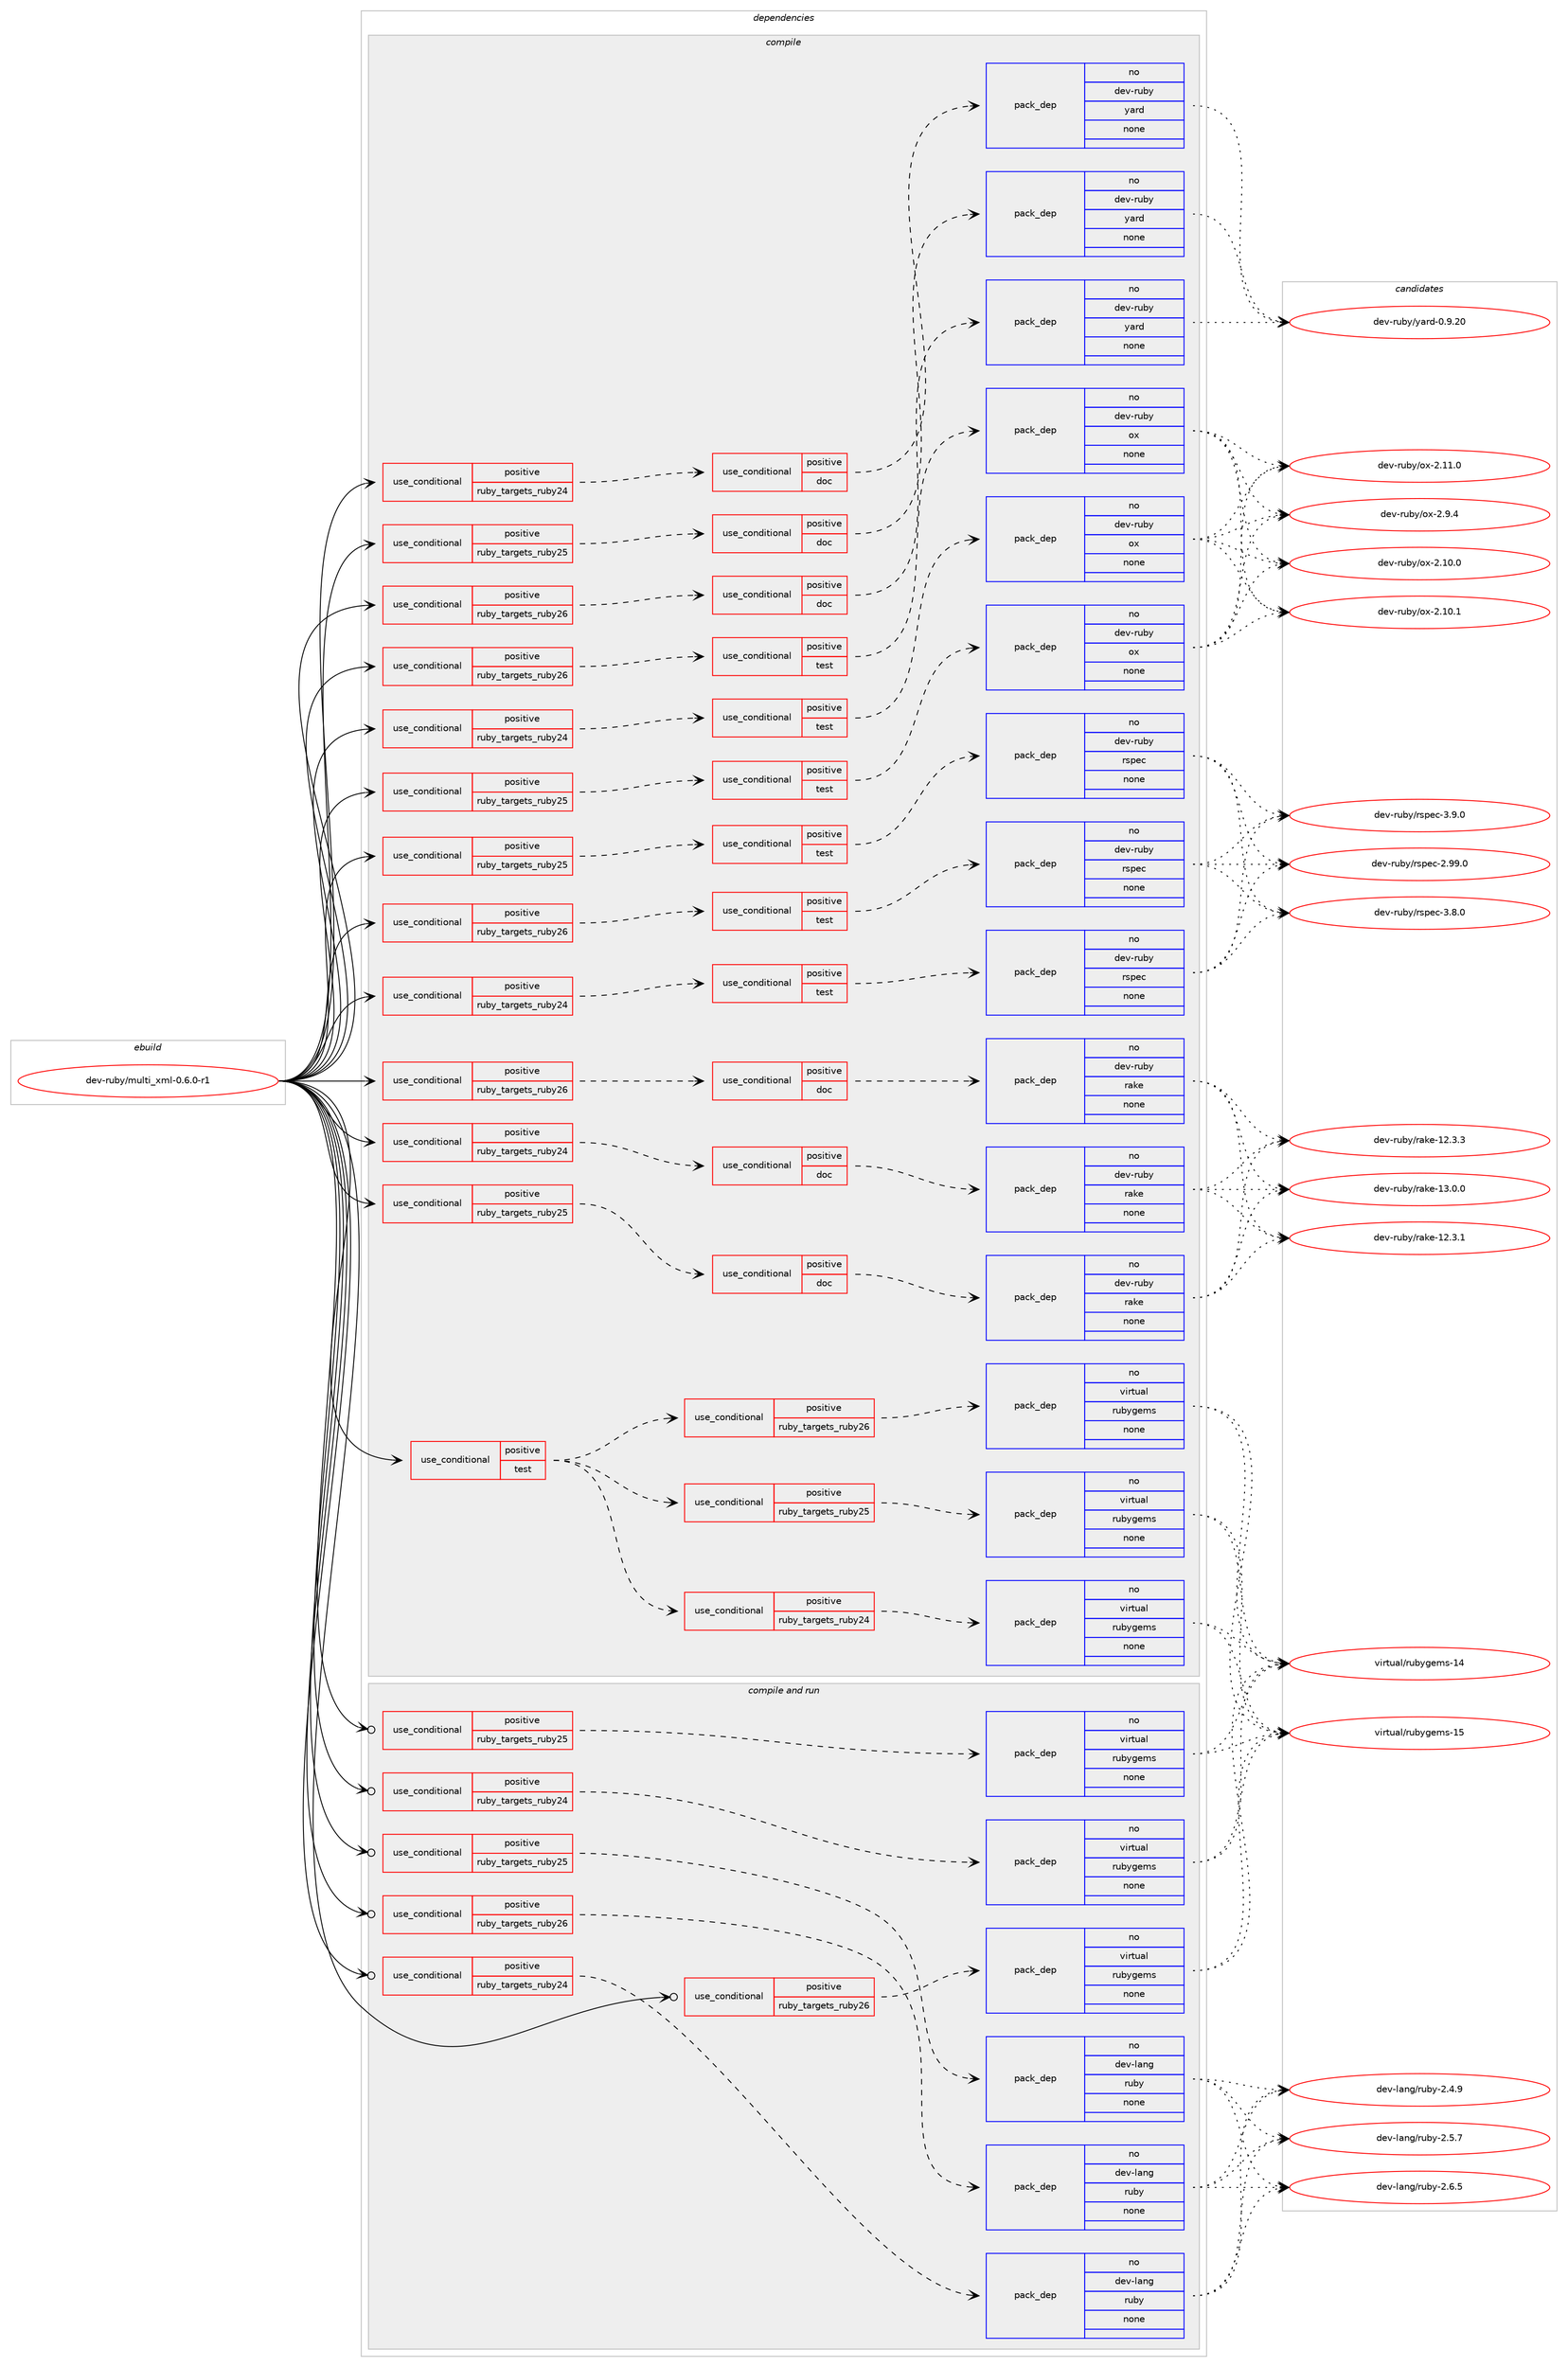 digraph prolog {

# *************
# Graph options
# *************

newrank=true;
concentrate=true;
compound=true;
graph [rankdir=LR,fontname=Helvetica,fontsize=10,ranksep=1.5];#, ranksep=2.5, nodesep=0.2];
edge  [arrowhead=vee];
node  [fontname=Helvetica,fontsize=10];

# **********
# The ebuild
# **********

subgraph cluster_leftcol {
color=gray;
rank=same;
label=<<i>ebuild</i>>;
id [label="dev-ruby/multi_xml-0.6.0-r1", color=red, width=4, href="../dev-ruby/multi_xml-0.6.0-r1.svg"];
}

# ****************
# The dependencies
# ****************

subgraph cluster_midcol {
color=gray;
label=<<i>dependencies</i>>;
subgraph cluster_compile {
fillcolor="#eeeeee";
style=filled;
label=<<i>compile</i>>;
subgraph cond168396 {
dependency696790 [label=<<TABLE BORDER="0" CELLBORDER="1" CELLSPACING="0" CELLPADDING="4"><TR><TD ROWSPAN="3" CELLPADDING="10">use_conditional</TD></TR><TR><TD>positive</TD></TR><TR><TD>ruby_targets_ruby24</TD></TR></TABLE>>, shape=none, color=red];
subgraph cond168397 {
dependency696791 [label=<<TABLE BORDER="0" CELLBORDER="1" CELLSPACING="0" CELLPADDING="4"><TR><TD ROWSPAN="3" CELLPADDING="10">use_conditional</TD></TR><TR><TD>positive</TD></TR><TR><TD>doc</TD></TR></TABLE>>, shape=none, color=red];
subgraph pack516397 {
dependency696792 [label=<<TABLE BORDER="0" CELLBORDER="1" CELLSPACING="0" CELLPADDING="4" WIDTH="220"><TR><TD ROWSPAN="6" CELLPADDING="30">pack_dep</TD></TR><TR><TD WIDTH="110">no</TD></TR><TR><TD>dev-ruby</TD></TR><TR><TD>rake</TD></TR><TR><TD>none</TD></TR><TR><TD></TD></TR></TABLE>>, shape=none, color=blue];
}
dependency696791:e -> dependency696792:w [weight=20,style="dashed",arrowhead="vee"];
}
dependency696790:e -> dependency696791:w [weight=20,style="dashed",arrowhead="vee"];
}
id:e -> dependency696790:w [weight=20,style="solid",arrowhead="vee"];
subgraph cond168398 {
dependency696793 [label=<<TABLE BORDER="0" CELLBORDER="1" CELLSPACING="0" CELLPADDING="4"><TR><TD ROWSPAN="3" CELLPADDING="10">use_conditional</TD></TR><TR><TD>positive</TD></TR><TR><TD>ruby_targets_ruby24</TD></TR></TABLE>>, shape=none, color=red];
subgraph cond168399 {
dependency696794 [label=<<TABLE BORDER="0" CELLBORDER="1" CELLSPACING="0" CELLPADDING="4"><TR><TD ROWSPAN="3" CELLPADDING="10">use_conditional</TD></TR><TR><TD>positive</TD></TR><TR><TD>doc</TD></TR></TABLE>>, shape=none, color=red];
subgraph pack516398 {
dependency696795 [label=<<TABLE BORDER="0" CELLBORDER="1" CELLSPACING="0" CELLPADDING="4" WIDTH="220"><TR><TD ROWSPAN="6" CELLPADDING="30">pack_dep</TD></TR><TR><TD WIDTH="110">no</TD></TR><TR><TD>dev-ruby</TD></TR><TR><TD>yard</TD></TR><TR><TD>none</TD></TR><TR><TD></TD></TR></TABLE>>, shape=none, color=blue];
}
dependency696794:e -> dependency696795:w [weight=20,style="dashed",arrowhead="vee"];
}
dependency696793:e -> dependency696794:w [weight=20,style="dashed",arrowhead="vee"];
}
id:e -> dependency696793:w [weight=20,style="solid",arrowhead="vee"];
subgraph cond168400 {
dependency696796 [label=<<TABLE BORDER="0" CELLBORDER="1" CELLSPACING="0" CELLPADDING="4"><TR><TD ROWSPAN="3" CELLPADDING="10">use_conditional</TD></TR><TR><TD>positive</TD></TR><TR><TD>ruby_targets_ruby24</TD></TR></TABLE>>, shape=none, color=red];
subgraph cond168401 {
dependency696797 [label=<<TABLE BORDER="0" CELLBORDER="1" CELLSPACING="0" CELLPADDING="4"><TR><TD ROWSPAN="3" CELLPADDING="10">use_conditional</TD></TR><TR><TD>positive</TD></TR><TR><TD>test</TD></TR></TABLE>>, shape=none, color=red];
subgraph pack516399 {
dependency696798 [label=<<TABLE BORDER="0" CELLBORDER="1" CELLSPACING="0" CELLPADDING="4" WIDTH="220"><TR><TD ROWSPAN="6" CELLPADDING="30">pack_dep</TD></TR><TR><TD WIDTH="110">no</TD></TR><TR><TD>dev-ruby</TD></TR><TR><TD>ox</TD></TR><TR><TD>none</TD></TR><TR><TD></TD></TR></TABLE>>, shape=none, color=blue];
}
dependency696797:e -> dependency696798:w [weight=20,style="dashed",arrowhead="vee"];
}
dependency696796:e -> dependency696797:w [weight=20,style="dashed",arrowhead="vee"];
}
id:e -> dependency696796:w [weight=20,style="solid",arrowhead="vee"];
subgraph cond168402 {
dependency696799 [label=<<TABLE BORDER="0" CELLBORDER="1" CELLSPACING="0" CELLPADDING="4"><TR><TD ROWSPAN="3" CELLPADDING="10">use_conditional</TD></TR><TR><TD>positive</TD></TR><TR><TD>ruby_targets_ruby24</TD></TR></TABLE>>, shape=none, color=red];
subgraph cond168403 {
dependency696800 [label=<<TABLE BORDER="0" CELLBORDER="1" CELLSPACING="0" CELLPADDING="4"><TR><TD ROWSPAN="3" CELLPADDING="10">use_conditional</TD></TR><TR><TD>positive</TD></TR><TR><TD>test</TD></TR></TABLE>>, shape=none, color=red];
subgraph pack516400 {
dependency696801 [label=<<TABLE BORDER="0" CELLBORDER="1" CELLSPACING="0" CELLPADDING="4" WIDTH="220"><TR><TD ROWSPAN="6" CELLPADDING="30">pack_dep</TD></TR><TR><TD WIDTH="110">no</TD></TR><TR><TD>dev-ruby</TD></TR><TR><TD>rspec</TD></TR><TR><TD>none</TD></TR><TR><TD></TD></TR></TABLE>>, shape=none, color=blue];
}
dependency696800:e -> dependency696801:w [weight=20,style="dashed",arrowhead="vee"];
}
dependency696799:e -> dependency696800:w [weight=20,style="dashed",arrowhead="vee"];
}
id:e -> dependency696799:w [weight=20,style="solid",arrowhead="vee"];
subgraph cond168404 {
dependency696802 [label=<<TABLE BORDER="0" CELLBORDER="1" CELLSPACING="0" CELLPADDING="4"><TR><TD ROWSPAN="3" CELLPADDING="10">use_conditional</TD></TR><TR><TD>positive</TD></TR><TR><TD>ruby_targets_ruby25</TD></TR></TABLE>>, shape=none, color=red];
subgraph cond168405 {
dependency696803 [label=<<TABLE BORDER="0" CELLBORDER="1" CELLSPACING="0" CELLPADDING="4"><TR><TD ROWSPAN="3" CELLPADDING="10">use_conditional</TD></TR><TR><TD>positive</TD></TR><TR><TD>doc</TD></TR></TABLE>>, shape=none, color=red];
subgraph pack516401 {
dependency696804 [label=<<TABLE BORDER="0" CELLBORDER="1" CELLSPACING="0" CELLPADDING="4" WIDTH="220"><TR><TD ROWSPAN="6" CELLPADDING="30">pack_dep</TD></TR><TR><TD WIDTH="110">no</TD></TR><TR><TD>dev-ruby</TD></TR><TR><TD>rake</TD></TR><TR><TD>none</TD></TR><TR><TD></TD></TR></TABLE>>, shape=none, color=blue];
}
dependency696803:e -> dependency696804:w [weight=20,style="dashed",arrowhead="vee"];
}
dependency696802:e -> dependency696803:w [weight=20,style="dashed",arrowhead="vee"];
}
id:e -> dependency696802:w [weight=20,style="solid",arrowhead="vee"];
subgraph cond168406 {
dependency696805 [label=<<TABLE BORDER="0" CELLBORDER="1" CELLSPACING="0" CELLPADDING="4"><TR><TD ROWSPAN="3" CELLPADDING="10">use_conditional</TD></TR><TR><TD>positive</TD></TR><TR><TD>ruby_targets_ruby25</TD></TR></TABLE>>, shape=none, color=red];
subgraph cond168407 {
dependency696806 [label=<<TABLE BORDER="0" CELLBORDER="1" CELLSPACING="0" CELLPADDING="4"><TR><TD ROWSPAN="3" CELLPADDING="10">use_conditional</TD></TR><TR><TD>positive</TD></TR><TR><TD>doc</TD></TR></TABLE>>, shape=none, color=red];
subgraph pack516402 {
dependency696807 [label=<<TABLE BORDER="0" CELLBORDER="1" CELLSPACING="0" CELLPADDING="4" WIDTH="220"><TR><TD ROWSPAN="6" CELLPADDING="30">pack_dep</TD></TR><TR><TD WIDTH="110">no</TD></TR><TR><TD>dev-ruby</TD></TR><TR><TD>yard</TD></TR><TR><TD>none</TD></TR><TR><TD></TD></TR></TABLE>>, shape=none, color=blue];
}
dependency696806:e -> dependency696807:w [weight=20,style="dashed",arrowhead="vee"];
}
dependency696805:e -> dependency696806:w [weight=20,style="dashed",arrowhead="vee"];
}
id:e -> dependency696805:w [weight=20,style="solid",arrowhead="vee"];
subgraph cond168408 {
dependency696808 [label=<<TABLE BORDER="0" CELLBORDER="1" CELLSPACING="0" CELLPADDING="4"><TR><TD ROWSPAN="3" CELLPADDING="10">use_conditional</TD></TR><TR><TD>positive</TD></TR><TR><TD>ruby_targets_ruby25</TD></TR></TABLE>>, shape=none, color=red];
subgraph cond168409 {
dependency696809 [label=<<TABLE BORDER="0" CELLBORDER="1" CELLSPACING="0" CELLPADDING="4"><TR><TD ROWSPAN="3" CELLPADDING="10">use_conditional</TD></TR><TR><TD>positive</TD></TR><TR><TD>test</TD></TR></TABLE>>, shape=none, color=red];
subgraph pack516403 {
dependency696810 [label=<<TABLE BORDER="0" CELLBORDER="1" CELLSPACING="0" CELLPADDING="4" WIDTH="220"><TR><TD ROWSPAN="6" CELLPADDING="30">pack_dep</TD></TR><TR><TD WIDTH="110">no</TD></TR><TR><TD>dev-ruby</TD></TR><TR><TD>ox</TD></TR><TR><TD>none</TD></TR><TR><TD></TD></TR></TABLE>>, shape=none, color=blue];
}
dependency696809:e -> dependency696810:w [weight=20,style="dashed",arrowhead="vee"];
}
dependency696808:e -> dependency696809:w [weight=20,style="dashed",arrowhead="vee"];
}
id:e -> dependency696808:w [weight=20,style="solid",arrowhead="vee"];
subgraph cond168410 {
dependency696811 [label=<<TABLE BORDER="0" CELLBORDER="1" CELLSPACING="0" CELLPADDING="4"><TR><TD ROWSPAN="3" CELLPADDING="10">use_conditional</TD></TR><TR><TD>positive</TD></TR><TR><TD>ruby_targets_ruby25</TD></TR></TABLE>>, shape=none, color=red];
subgraph cond168411 {
dependency696812 [label=<<TABLE BORDER="0" CELLBORDER="1" CELLSPACING="0" CELLPADDING="4"><TR><TD ROWSPAN="3" CELLPADDING="10">use_conditional</TD></TR><TR><TD>positive</TD></TR><TR><TD>test</TD></TR></TABLE>>, shape=none, color=red];
subgraph pack516404 {
dependency696813 [label=<<TABLE BORDER="0" CELLBORDER="1" CELLSPACING="0" CELLPADDING="4" WIDTH="220"><TR><TD ROWSPAN="6" CELLPADDING="30">pack_dep</TD></TR><TR><TD WIDTH="110">no</TD></TR><TR><TD>dev-ruby</TD></TR><TR><TD>rspec</TD></TR><TR><TD>none</TD></TR><TR><TD></TD></TR></TABLE>>, shape=none, color=blue];
}
dependency696812:e -> dependency696813:w [weight=20,style="dashed",arrowhead="vee"];
}
dependency696811:e -> dependency696812:w [weight=20,style="dashed",arrowhead="vee"];
}
id:e -> dependency696811:w [weight=20,style="solid",arrowhead="vee"];
subgraph cond168412 {
dependency696814 [label=<<TABLE BORDER="0" CELLBORDER="1" CELLSPACING="0" CELLPADDING="4"><TR><TD ROWSPAN="3" CELLPADDING="10">use_conditional</TD></TR><TR><TD>positive</TD></TR><TR><TD>ruby_targets_ruby26</TD></TR></TABLE>>, shape=none, color=red];
subgraph cond168413 {
dependency696815 [label=<<TABLE BORDER="0" CELLBORDER="1" CELLSPACING="0" CELLPADDING="4"><TR><TD ROWSPAN="3" CELLPADDING="10">use_conditional</TD></TR><TR><TD>positive</TD></TR><TR><TD>doc</TD></TR></TABLE>>, shape=none, color=red];
subgraph pack516405 {
dependency696816 [label=<<TABLE BORDER="0" CELLBORDER="1" CELLSPACING="0" CELLPADDING="4" WIDTH="220"><TR><TD ROWSPAN="6" CELLPADDING="30">pack_dep</TD></TR><TR><TD WIDTH="110">no</TD></TR><TR><TD>dev-ruby</TD></TR><TR><TD>rake</TD></TR><TR><TD>none</TD></TR><TR><TD></TD></TR></TABLE>>, shape=none, color=blue];
}
dependency696815:e -> dependency696816:w [weight=20,style="dashed",arrowhead="vee"];
}
dependency696814:e -> dependency696815:w [weight=20,style="dashed",arrowhead="vee"];
}
id:e -> dependency696814:w [weight=20,style="solid",arrowhead="vee"];
subgraph cond168414 {
dependency696817 [label=<<TABLE BORDER="0" CELLBORDER="1" CELLSPACING="0" CELLPADDING="4"><TR><TD ROWSPAN="3" CELLPADDING="10">use_conditional</TD></TR><TR><TD>positive</TD></TR><TR><TD>ruby_targets_ruby26</TD></TR></TABLE>>, shape=none, color=red];
subgraph cond168415 {
dependency696818 [label=<<TABLE BORDER="0" CELLBORDER="1" CELLSPACING="0" CELLPADDING="4"><TR><TD ROWSPAN="3" CELLPADDING="10">use_conditional</TD></TR><TR><TD>positive</TD></TR><TR><TD>doc</TD></TR></TABLE>>, shape=none, color=red];
subgraph pack516406 {
dependency696819 [label=<<TABLE BORDER="0" CELLBORDER="1" CELLSPACING="0" CELLPADDING="4" WIDTH="220"><TR><TD ROWSPAN="6" CELLPADDING="30">pack_dep</TD></TR><TR><TD WIDTH="110">no</TD></TR><TR><TD>dev-ruby</TD></TR><TR><TD>yard</TD></TR><TR><TD>none</TD></TR><TR><TD></TD></TR></TABLE>>, shape=none, color=blue];
}
dependency696818:e -> dependency696819:w [weight=20,style="dashed",arrowhead="vee"];
}
dependency696817:e -> dependency696818:w [weight=20,style="dashed",arrowhead="vee"];
}
id:e -> dependency696817:w [weight=20,style="solid",arrowhead="vee"];
subgraph cond168416 {
dependency696820 [label=<<TABLE BORDER="0" CELLBORDER="1" CELLSPACING="0" CELLPADDING="4"><TR><TD ROWSPAN="3" CELLPADDING="10">use_conditional</TD></TR><TR><TD>positive</TD></TR><TR><TD>ruby_targets_ruby26</TD></TR></TABLE>>, shape=none, color=red];
subgraph cond168417 {
dependency696821 [label=<<TABLE BORDER="0" CELLBORDER="1" CELLSPACING="0" CELLPADDING="4"><TR><TD ROWSPAN="3" CELLPADDING="10">use_conditional</TD></TR><TR><TD>positive</TD></TR><TR><TD>test</TD></TR></TABLE>>, shape=none, color=red];
subgraph pack516407 {
dependency696822 [label=<<TABLE BORDER="0" CELLBORDER="1" CELLSPACING="0" CELLPADDING="4" WIDTH="220"><TR><TD ROWSPAN="6" CELLPADDING="30">pack_dep</TD></TR><TR><TD WIDTH="110">no</TD></TR><TR><TD>dev-ruby</TD></TR><TR><TD>ox</TD></TR><TR><TD>none</TD></TR><TR><TD></TD></TR></TABLE>>, shape=none, color=blue];
}
dependency696821:e -> dependency696822:w [weight=20,style="dashed",arrowhead="vee"];
}
dependency696820:e -> dependency696821:w [weight=20,style="dashed",arrowhead="vee"];
}
id:e -> dependency696820:w [weight=20,style="solid",arrowhead="vee"];
subgraph cond168418 {
dependency696823 [label=<<TABLE BORDER="0" CELLBORDER="1" CELLSPACING="0" CELLPADDING="4"><TR><TD ROWSPAN="3" CELLPADDING="10">use_conditional</TD></TR><TR><TD>positive</TD></TR><TR><TD>ruby_targets_ruby26</TD></TR></TABLE>>, shape=none, color=red];
subgraph cond168419 {
dependency696824 [label=<<TABLE BORDER="0" CELLBORDER="1" CELLSPACING="0" CELLPADDING="4"><TR><TD ROWSPAN="3" CELLPADDING="10">use_conditional</TD></TR><TR><TD>positive</TD></TR><TR><TD>test</TD></TR></TABLE>>, shape=none, color=red];
subgraph pack516408 {
dependency696825 [label=<<TABLE BORDER="0" CELLBORDER="1" CELLSPACING="0" CELLPADDING="4" WIDTH="220"><TR><TD ROWSPAN="6" CELLPADDING="30">pack_dep</TD></TR><TR><TD WIDTH="110">no</TD></TR><TR><TD>dev-ruby</TD></TR><TR><TD>rspec</TD></TR><TR><TD>none</TD></TR><TR><TD></TD></TR></TABLE>>, shape=none, color=blue];
}
dependency696824:e -> dependency696825:w [weight=20,style="dashed",arrowhead="vee"];
}
dependency696823:e -> dependency696824:w [weight=20,style="dashed",arrowhead="vee"];
}
id:e -> dependency696823:w [weight=20,style="solid",arrowhead="vee"];
subgraph cond168420 {
dependency696826 [label=<<TABLE BORDER="0" CELLBORDER="1" CELLSPACING="0" CELLPADDING="4"><TR><TD ROWSPAN="3" CELLPADDING="10">use_conditional</TD></TR><TR><TD>positive</TD></TR><TR><TD>test</TD></TR></TABLE>>, shape=none, color=red];
subgraph cond168421 {
dependency696827 [label=<<TABLE BORDER="0" CELLBORDER="1" CELLSPACING="0" CELLPADDING="4"><TR><TD ROWSPAN="3" CELLPADDING="10">use_conditional</TD></TR><TR><TD>positive</TD></TR><TR><TD>ruby_targets_ruby24</TD></TR></TABLE>>, shape=none, color=red];
subgraph pack516409 {
dependency696828 [label=<<TABLE BORDER="0" CELLBORDER="1" CELLSPACING="0" CELLPADDING="4" WIDTH="220"><TR><TD ROWSPAN="6" CELLPADDING="30">pack_dep</TD></TR><TR><TD WIDTH="110">no</TD></TR><TR><TD>virtual</TD></TR><TR><TD>rubygems</TD></TR><TR><TD>none</TD></TR><TR><TD></TD></TR></TABLE>>, shape=none, color=blue];
}
dependency696827:e -> dependency696828:w [weight=20,style="dashed",arrowhead="vee"];
}
dependency696826:e -> dependency696827:w [weight=20,style="dashed",arrowhead="vee"];
subgraph cond168422 {
dependency696829 [label=<<TABLE BORDER="0" CELLBORDER="1" CELLSPACING="0" CELLPADDING="4"><TR><TD ROWSPAN="3" CELLPADDING="10">use_conditional</TD></TR><TR><TD>positive</TD></TR><TR><TD>ruby_targets_ruby25</TD></TR></TABLE>>, shape=none, color=red];
subgraph pack516410 {
dependency696830 [label=<<TABLE BORDER="0" CELLBORDER="1" CELLSPACING="0" CELLPADDING="4" WIDTH="220"><TR><TD ROWSPAN="6" CELLPADDING="30">pack_dep</TD></TR><TR><TD WIDTH="110">no</TD></TR><TR><TD>virtual</TD></TR><TR><TD>rubygems</TD></TR><TR><TD>none</TD></TR><TR><TD></TD></TR></TABLE>>, shape=none, color=blue];
}
dependency696829:e -> dependency696830:w [weight=20,style="dashed",arrowhead="vee"];
}
dependency696826:e -> dependency696829:w [weight=20,style="dashed",arrowhead="vee"];
subgraph cond168423 {
dependency696831 [label=<<TABLE BORDER="0" CELLBORDER="1" CELLSPACING="0" CELLPADDING="4"><TR><TD ROWSPAN="3" CELLPADDING="10">use_conditional</TD></TR><TR><TD>positive</TD></TR><TR><TD>ruby_targets_ruby26</TD></TR></TABLE>>, shape=none, color=red];
subgraph pack516411 {
dependency696832 [label=<<TABLE BORDER="0" CELLBORDER="1" CELLSPACING="0" CELLPADDING="4" WIDTH="220"><TR><TD ROWSPAN="6" CELLPADDING="30">pack_dep</TD></TR><TR><TD WIDTH="110">no</TD></TR><TR><TD>virtual</TD></TR><TR><TD>rubygems</TD></TR><TR><TD>none</TD></TR><TR><TD></TD></TR></TABLE>>, shape=none, color=blue];
}
dependency696831:e -> dependency696832:w [weight=20,style="dashed",arrowhead="vee"];
}
dependency696826:e -> dependency696831:w [weight=20,style="dashed",arrowhead="vee"];
}
id:e -> dependency696826:w [weight=20,style="solid",arrowhead="vee"];
}
subgraph cluster_compileandrun {
fillcolor="#eeeeee";
style=filled;
label=<<i>compile and run</i>>;
subgraph cond168424 {
dependency696833 [label=<<TABLE BORDER="0" CELLBORDER="1" CELLSPACING="0" CELLPADDING="4"><TR><TD ROWSPAN="3" CELLPADDING="10">use_conditional</TD></TR><TR><TD>positive</TD></TR><TR><TD>ruby_targets_ruby24</TD></TR></TABLE>>, shape=none, color=red];
subgraph pack516412 {
dependency696834 [label=<<TABLE BORDER="0" CELLBORDER="1" CELLSPACING="0" CELLPADDING="4" WIDTH="220"><TR><TD ROWSPAN="6" CELLPADDING="30">pack_dep</TD></TR><TR><TD WIDTH="110">no</TD></TR><TR><TD>dev-lang</TD></TR><TR><TD>ruby</TD></TR><TR><TD>none</TD></TR><TR><TD></TD></TR></TABLE>>, shape=none, color=blue];
}
dependency696833:e -> dependency696834:w [weight=20,style="dashed",arrowhead="vee"];
}
id:e -> dependency696833:w [weight=20,style="solid",arrowhead="odotvee"];
subgraph cond168425 {
dependency696835 [label=<<TABLE BORDER="0" CELLBORDER="1" CELLSPACING="0" CELLPADDING="4"><TR><TD ROWSPAN="3" CELLPADDING="10">use_conditional</TD></TR><TR><TD>positive</TD></TR><TR><TD>ruby_targets_ruby24</TD></TR></TABLE>>, shape=none, color=red];
subgraph pack516413 {
dependency696836 [label=<<TABLE BORDER="0" CELLBORDER="1" CELLSPACING="0" CELLPADDING="4" WIDTH="220"><TR><TD ROWSPAN="6" CELLPADDING="30">pack_dep</TD></TR><TR><TD WIDTH="110">no</TD></TR><TR><TD>virtual</TD></TR><TR><TD>rubygems</TD></TR><TR><TD>none</TD></TR><TR><TD></TD></TR></TABLE>>, shape=none, color=blue];
}
dependency696835:e -> dependency696836:w [weight=20,style="dashed",arrowhead="vee"];
}
id:e -> dependency696835:w [weight=20,style="solid",arrowhead="odotvee"];
subgraph cond168426 {
dependency696837 [label=<<TABLE BORDER="0" CELLBORDER="1" CELLSPACING="0" CELLPADDING="4"><TR><TD ROWSPAN="3" CELLPADDING="10">use_conditional</TD></TR><TR><TD>positive</TD></TR><TR><TD>ruby_targets_ruby25</TD></TR></TABLE>>, shape=none, color=red];
subgraph pack516414 {
dependency696838 [label=<<TABLE BORDER="0" CELLBORDER="1" CELLSPACING="0" CELLPADDING="4" WIDTH="220"><TR><TD ROWSPAN="6" CELLPADDING="30">pack_dep</TD></TR><TR><TD WIDTH="110">no</TD></TR><TR><TD>dev-lang</TD></TR><TR><TD>ruby</TD></TR><TR><TD>none</TD></TR><TR><TD></TD></TR></TABLE>>, shape=none, color=blue];
}
dependency696837:e -> dependency696838:w [weight=20,style="dashed",arrowhead="vee"];
}
id:e -> dependency696837:w [weight=20,style="solid",arrowhead="odotvee"];
subgraph cond168427 {
dependency696839 [label=<<TABLE BORDER="0" CELLBORDER="1" CELLSPACING="0" CELLPADDING="4"><TR><TD ROWSPAN="3" CELLPADDING="10">use_conditional</TD></TR><TR><TD>positive</TD></TR><TR><TD>ruby_targets_ruby25</TD></TR></TABLE>>, shape=none, color=red];
subgraph pack516415 {
dependency696840 [label=<<TABLE BORDER="0" CELLBORDER="1" CELLSPACING="0" CELLPADDING="4" WIDTH="220"><TR><TD ROWSPAN="6" CELLPADDING="30">pack_dep</TD></TR><TR><TD WIDTH="110">no</TD></TR><TR><TD>virtual</TD></TR><TR><TD>rubygems</TD></TR><TR><TD>none</TD></TR><TR><TD></TD></TR></TABLE>>, shape=none, color=blue];
}
dependency696839:e -> dependency696840:w [weight=20,style="dashed",arrowhead="vee"];
}
id:e -> dependency696839:w [weight=20,style="solid",arrowhead="odotvee"];
subgraph cond168428 {
dependency696841 [label=<<TABLE BORDER="0" CELLBORDER="1" CELLSPACING="0" CELLPADDING="4"><TR><TD ROWSPAN="3" CELLPADDING="10">use_conditional</TD></TR><TR><TD>positive</TD></TR><TR><TD>ruby_targets_ruby26</TD></TR></TABLE>>, shape=none, color=red];
subgraph pack516416 {
dependency696842 [label=<<TABLE BORDER="0" CELLBORDER="1" CELLSPACING="0" CELLPADDING="4" WIDTH="220"><TR><TD ROWSPAN="6" CELLPADDING="30">pack_dep</TD></TR><TR><TD WIDTH="110">no</TD></TR><TR><TD>dev-lang</TD></TR><TR><TD>ruby</TD></TR><TR><TD>none</TD></TR><TR><TD></TD></TR></TABLE>>, shape=none, color=blue];
}
dependency696841:e -> dependency696842:w [weight=20,style="dashed",arrowhead="vee"];
}
id:e -> dependency696841:w [weight=20,style="solid",arrowhead="odotvee"];
subgraph cond168429 {
dependency696843 [label=<<TABLE BORDER="0" CELLBORDER="1" CELLSPACING="0" CELLPADDING="4"><TR><TD ROWSPAN="3" CELLPADDING="10">use_conditional</TD></TR><TR><TD>positive</TD></TR><TR><TD>ruby_targets_ruby26</TD></TR></TABLE>>, shape=none, color=red];
subgraph pack516417 {
dependency696844 [label=<<TABLE BORDER="0" CELLBORDER="1" CELLSPACING="0" CELLPADDING="4" WIDTH="220"><TR><TD ROWSPAN="6" CELLPADDING="30">pack_dep</TD></TR><TR><TD WIDTH="110">no</TD></TR><TR><TD>virtual</TD></TR><TR><TD>rubygems</TD></TR><TR><TD>none</TD></TR><TR><TD></TD></TR></TABLE>>, shape=none, color=blue];
}
dependency696843:e -> dependency696844:w [weight=20,style="dashed",arrowhead="vee"];
}
id:e -> dependency696843:w [weight=20,style="solid",arrowhead="odotvee"];
}
subgraph cluster_run {
fillcolor="#eeeeee";
style=filled;
label=<<i>run</i>>;
}
}

# **************
# The candidates
# **************

subgraph cluster_choices {
rank=same;
color=gray;
label=<<i>candidates</i>>;

subgraph choice516397 {
color=black;
nodesep=1;
choice1001011184511411798121471149710710145495046514649 [label="dev-ruby/rake-12.3.1", color=red, width=4,href="../dev-ruby/rake-12.3.1.svg"];
choice1001011184511411798121471149710710145495046514651 [label="dev-ruby/rake-12.3.3", color=red, width=4,href="../dev-ruby/rake-12.3.3.svg"];
choice1001011184511411798121471149710710145495146484648 [label="dev-ruby/rake-13.0.0", color=red, width=4,href="../dev-ruby/rake-13.0.0.svg"];
dependency696792:e -> choice1001011184511411798121471149710710145495046514649:w [style=dotted,weight="100"];
dependency696792:e -> choice1001011184511411798121471149710710145495046514651:w [style=dotted,weight="100"];
dependency696792:e -> choice1001011184511411798121471149710710145495146484648:w [style=dotted,weight="100"];
}
subgraph choice516398 {
color=black;
nodesep=1;
choice1001011184511411798121471219711410045484657465048 [label="dev-ruby/yard-0.9.20", color=red, width=4,href="../dev-ruby/yard-0.9.20.svg"];
dependency696795:e -> choice1001011184511411798121471219711410045484657465048:w [style=dotted,weight="100"];
}
subgraph choice516399 {
color=black;
nodesep=1;
choice10010111845114117981214711112045504649484648 [label="dev-ruby/ox-2.10.0", color=red, width=4,href="../dev-ruby/ox-2.10.0.svg"];
choice10010111845114117981214711112045504649484649 [label="dev-ruby/ox-2.10.1", color=red, width=4,href="../dev-ruby/ox-2.10.1.svg"];
choice10010111845114117981214711112045504649494648 [label="dev-ruby/ox-2.11.0", color=red, width=4,href="../dev-ruby/ox-2.11.0.svg"];
choice100101118451141179812147111120455046574652 [label="dev-ruby/ox-2.9.4", color=red, width=4,href="../dev-ruby/ox-2.9.4.svg"];
dependency696798:e -> choice10010111845114117981214711112045504649484648:w [style=dotted,weight="100"];
dependency696798:e -> choice10010111845114117981214711112045504649484649:w [style=dotted,weight="100"];
dependency696798:e -> choice10010111845114117981214711112045504649494648:w [style=dotted,weight="100"];
dependency696798:e -> choice100101118451141179812147111120455046574652:w [style=dotted,weight="100"];
}
subgraph choice516400 {
color=black;
nodesep=1;
choice1001011184511411798121471141151121019945504657574648 [label="dev-ruby/rspec-2.99.0", color=red, width=4,href="../dev-ruby/rspec-2.99.0.svg"];
choice10010111845114117981214711411511210199455146564648 [label="dev-ruby/rspec-3.8.0", color=red, width=4,href="../dev-ruby/rspec-3.8.0.svg"];
choice10010111845114117981214711411511210199455146574648 [label="dev-ruby/rspec-3.9.0", color=red, width=4,href="../dev-ruby/rspec-3.9.0.svg"];
dependency696801:e -> choice1001011184511411798121471141151121019945504657574648:w [style=dotted,weight="100"];
dependency696801:e -> choice10010111845114117981214711411511210199455146564648:w [style=dotted,weight="100"];
dependency696801:e -> choice10010111845114117981214711411511210199455146574648:w [style=dotted,weight="100"];
}
subgraph choice516401 {
color=black;
nodesep=1;
choice1001011184511411798121471149710710145495046514649 [label="dev-ruby/rake-12.3.1", color=red, width=4,href="../dev-ruby/rake-12.3.1.svg"];
choice1001011184511411798121471149710710145495046514651 [label="dev-ruby/rake-12.3.3", color=red, width=4,href="../dev-ruby/rake-12.3.3.svg"];
choice1001011184511411798121471149710710145495146484648 [label="dev-ruby/rake-13.0.0", color=red, width=4,href="../dev-ruby/rake-13.0.0.svg"];
dependency696804:e -> choice1001011184511411798121471149710710145495046514649:w [style=dotted,weight="100"];
dependency696804:e -> choice1001011184511411798121471149710710145495046514651:w [style=dotted,weight="100"];
dependency696804:e -> choice1001011184511411798121471149710710145495146484648:w [style=dotted,weight="100"];
}
subgraph choice516402 {
color=black;
nodesep=1;
choice1001011184511411798121471219711410045484657465048 [label="dev-ruby/yard-0.9.20", color=red, width=4,href="../dev-ruby/yard-0.9.20.svg"];
dependency696807:e -> choice1001011184511411798121471219711410045484657465048:w [style=dotted,weight="100"];
}
subgraph choice516403 {
color=black;
nodesep=1;
choice10010111845114117981214711112045504649484648 [label="dev-ruby/ox-2.10.0", color=red, width=4,href="../dev-ruby/ox-2.10.0.svg"];
choice10010111845114117981214711112045504649484649 [label="dev-ruby/ox-2.10.1", color=red, width=4,href="../dev-ruby/ox-2.10.1.svg"];
choice10010111845114117981214711112045504649494648 [label="dev-ruby/ox-2.11.0", color=red, width=4,href="../dev-ruby/ox-2.11.0.svg"];
choice100101118451141179812147111120455046574652 [label="dev-ruby/ox-2.9.4", color=red, width=4,href="../dev-ruby/ox-2.9.4.svg"];
dependency696810:e -> choice10010111845114117981214711112045504649484648:w [style=dotted,weight="100"];
dependency696810:e -> choice10010111845114117981214711112045504649484649:w [style=dotted,weight="100"];
dependency696810:e -> choice10010111845114117981214711112045504649494648:w [style=dotted,weight="100"];
dependency696810:e -> choice100101118451141179812147111120455046574652:w [style=dotted,weight="100"];
}
subgraph choice516404 {
color=black;
nodesep=1;
choice1001011184511411798121471141151121019945504657574648 [label="dev-ruby/rspec-2.99.0", color=red, width=4,href="../dev-ruby/rspec-2.99.0.svg"];
choice10010111845114117981214711411511210199455146564648 [label="dev-ruby/rspec-3.8.0", color=red, width=4,href="../dev-ruby/rspec-3.8.0.svg"];
choice10010111845114117981214711411511210199455146574648 [label="dev-ruby/rspec-3.9.0", color=red, width=4,href="../dev-ruby/rspec-3.9.0.svg"];
dependency696813:e -> choice1001011184511411798121471141151121019945504657574648:w [style=dotted,weight="100"];
dependency696813:e -> choice10010111845114117981214711411511210199455146564648:w [style=dotted,weight="100"];
dependency696813:e -> choice10010111845114117981214711411511210199455146574648:w [style=dotted,weight="100"];
}
subgraph choice516405 {
color=black;
nodesep=1;
choice1001011184511411798121471149710710145495046514649 [label="dev-ruby/rake-12.3.1", color=red, width=4,href="../dev-ruby/rake-12.3.1.svg"];
choice1001011184511411798121471149710710145495046514651 [label="dev-ruby/rake-12.3.3", color=red, width=4,href="../dev-ruby/rake-12.3.3.svg"];
choice1001011184511411798121471149710710145495146484648 [label="dev-ruby/rake-13.0.0", color=red, width=4,href="../dev-ruby/rake-13.0.0.svg"];
dependency696816:e -> choice1001011184511411798121471149710710145495046514649:w [style=dotted,weight="100"];
dependency696816:e -> choice1001011184511411798121471149710710145495046514651:w [style=dotted,weight="100"];
dependency696816:e -> choice1001011184511411798121471149710710145495146484648:w [style=dotted,weight="100"];
}
subgraph choice516406 {
color=black;
nodesep=1;
choice1001011184511411798121471219711410045484657465048 [label="dev-ruby/yard-0.9.20", color=red, width=4,href="../dev-ruby/yard-0.9.20.svg"];
dependency696819:e -> choice1001011184511411798121471219711410045484657465048:w [style=dotted,weight="100"];
}
subgraph choice516407 {
color=black;
nodesep=1;
choice10010111845114117981214711112045504649484648 [label="dev-ruby/ox-2.10.0", color=red, width=4,href="../dev-ruby/ox-2.10.0.svg"];
choice10010111845114117981214711112045504649484649 [label="dev-ruby/ox-2.10.1", color=red, width=4,href="../dev-ruby/ox-2.10.1.svg"];
choice10010111845114117981214711112045504649494648 [label="dev-ruby/ox-2.11.0", color=red, width=4,href="../dev-ruby/ox-2.11.0.svg"];
choice100101118451141179812147111120455046574652 [label="dev-ruby/ox-2.9.4", color=red, width=4,href="../dev-ruby/ox-2.9.4.svg"];
dependency696822:e -> choice10010111845114117981214711112045504649484648:w [style=dotted,weight="100"];
dependency696822:e -> choice10010111845114117981214711112045504649484649:w [style=dotted,weight="100"];
dependency696822:e -> choice10010111845114117981214711112045504649494648:w [style=dotted,weight="100"];
dependency696822:e -> choice100101118451141179812147111120455046574652:w [style=dotted,weight="100"];
}
subgraph choice516408 {
color=black;
nodesep=1;
choice1001011184511411798121471141151121019945504657574648 [label="dev-ruby/rspec-2.99.0", color=red, width=4,href="../dev-ruby/rspec-2.99.0.svg"];
choice10010111845114117981214711411511210199455146564648 [label="dev-ruby/rspec-3.8.0", color=red, width=4,href="../dev-ruby/rspec-3.8.0.svg"];
choice10010111845114117981214711411511210199455146574648 [label="dev-ruby/rspec-3.9.0", color=red, width=4,href="../dev-ruby/rspec-3.9.0.svg"];
dependency696825:e -> choice1001011184511411798121471141151121019945504657574648:w [style=dotted,weight="100"];
dependency696825:e -> choice10010111845114117981214711411511210199455146564648:w [style=dotted,weight="100"];
dependency696825:e -> choice10010111845114117981214711411511210199455146574648:w [style=dotted,weight="100"];
}
subgraph choice516409 {
color=black;
nodesep=1;
choice118105114116117971084711411798121103101109115454952 [label="virtual/rubygems-14", color=red, width=4,href="../virtual/rubygems-14.svg"];
choice118105114116117971084711411798121103101109115454953 [label="virtual/rubygems-15", color=red, width=4,href="../virtual/rubygems-15.svg"];
dependency696828:e -> choice118105114116117971084711411798121103101109115454952:w [style=dotted,weight="100"];
dependency696828:e -> choice118105114116117971084711411798121103101109115454953:w [style=dotted,weight="100"];
}
subgraph choice516410 {
color=black;
nodesep=1;
choice118105114116117971084711411798121103101109115454952 [label="virtual/rubygems-14", color=red, width=4,href="../virtual/rubygems-14.svg"];
choice118105114116117971084711411798121103101109115454953 [label="virtual/rubygems-15", color=red, width=4,href="../virtual/rubygems-15.svg"];
dependency696830:e -> choice118105114116117971084711411798121103101109115454952:w [style=dotted,weight="100"];
dependency696830:e -> choice118105114116117971084711411798121103101109115454953:w [style=dotted,weight="100"];
}
subgraph choice516411 {
color=black;
nodesep=1;
choice118105114116117971084711411798121103101109115454952 [label="virtual/rubygems-14", color=red, width=4,href="../virtual/rubygems-14.svg"];
choice118105114116117971084711411798121103101109115454953 [label="virtual/rubygems-15", color=red, width=4,href="../virtual/rubygems-15.svg"];
dependency696832:e -> choice118105114116117971084711411798121103101109115454952:w [style=dotted,weight="100"];
dependency696832:e -> choice118105114116117971084711411798121103101109115454953:w [style=dotted,weight="100"];
}
subgraph choice516412 {
color=black;
nodesep=1;
choice10010111845108971101034711411798121455046524657 [label="dev-lang/ruby-2.4.9", color=red, width=4,href="../dev-lang/ruby-2.4.9.svg"];
choice10010111845108971101034711411798121455046534655 [label="dev-lang/ruby-2.5.7", color=red, width=4,href="../dev-lang/ruby-2.5.7.svg"];
choice10010111845108971101034711411798121455046544653 [label="dev-lang/ruby-2.6.5", color=red, width=4,href="../dev-lang/ruby-2.6.5.svg"];
dependency696834:e -> choice10010111845108971101034711411798121455046524657:w [style=dotted,weight="100"];
dependency696834:e -> choice10010111845108971101034711411798121455046534655:w [style=dotted,weight="100"];
dependency696834:e -> choice10010111845108971101034711411798121455046544653:w [style=dotted,weight="100"];
}
subgraph choice516413 {
color=black;
nodesep=1;
choice118105114116117971084711411798121103101109115454952 [label="virtual/rubygems-14", color=red, width=4,href="../virtual/rubygems-14.svg"];
choice118105114116117971084711411798121103101109115454953 [label="virtual/rubygems-15", color=red, width=4,href="../virtual/rubygems-15.svg"];
dependency696836:e -> choice118105114116117971084711411798121103101109115454952:w [style=dotted,weight="100"];
dependency696836:e -> choice118105114116117971084711411798121103101109115454953:w [style=dotted,weight="100"];
}
subgraph choice516414 {
color=black;
nodesep=1;
choice10010111845108971101034711411798121455046524657 [label="dev-lang/ruby-2.4.9", color=red, width=4,href="../dev-lang/ruby-2.4.9.svg"];
choice10010111845108971101034711411798121455046534655 [label="dev-lang/ruby-2.5.7", color=red, width=4,href="../dev-lang/ruby-2.5.7.svg"];
choice10010111845108971101034711411798121455046544653 [label="dev-lang/ruby-2.6.5", color=red, width=4,href="../dev-lang/ruby-2.6.5.svg"];
dependency696838:e -> choice10010111845108971101034711411798121455046524657:w [style=dotted,weight="100"];
dependency696838:e -> choice10010111845108971101034711411798121455046534655:w [style=dotted,weight="100"];
dependency696838:e -> choice10010111845108971101034711411798121455046544653:w [style=dotted,weight="100"];
}
subgraph choice516415 {
color=black;
nodesep=1;
choice118105114116117971084711411798121103101109115454952 [label="virtual/rubygems-14", color=red, width=4,href="../virtual/rubygems-14.svg"];
choice118105114116117971084711411798121103101109115454953 [label="virtual/rubygems-15", color=red, width=4,href="../virtual/rubygems-15.svg"];
dependency696840:e -> choice118105114116117971084711411798121103101109115454952:w [style=dotted,weight="100"];
dependency696840:e -> choice118105114116117971084711411798121103101109115454953:w [style=dotted,weight="100"];
}
subgraph choice516416 {
color=black;
nodesep=1;
choice10010111845108971101034711411798121455046524657 [label="dev-lang/ruby-2.4.9", color=red, width=4,href="../dev-lang/ruby-2.4.9.svg"];
choice10010111845108971101034711411798121455046534655 [label="dev-lang/ruby-2.5.7", color=red, width=4,href="../dev-lang/ruby-2.5.7.svg"];
choice10010111845108971101034711411798121455046544653 [label="dev-lang/ruby-2.6.5", color=red, width=4,href="../dev-lang/ruby-2.6.5.svg"];
dependency696842:e -> choice10010111845108971101034711411798121455046524657:w [style=dotted,weight="100"];
dependency696842:e -> choice10010111845108971101034711411798121455046534655:w [style=dotted,weight="100"];
dependency696842:e -> choice10010111845108971101034711411798121455046544653:w [style=dotted,weight="100"];
}
subgraph choice516417 {
color=black;
nodesep=1;
choice118105114116117971084711411798121103101109115454952 [label="virtual/rubygems-14", color=red, width=4,href="../virtual/rubygems-14.svg"];
choice118105114116117971084711411798121103101109115454953 [label="virtual/rubygems-15", color=red, width=4,href="../virtual/rubygems-15.svg"];
dependency696844:e -> choice118105114116117971084711411798121103101109115454952:w [style=dotted,weight="100"];
dependency696844:e -> choice118105114116117971084711411798121103101109115454953:w [style=dotted,weight="100"];
}
}

}
